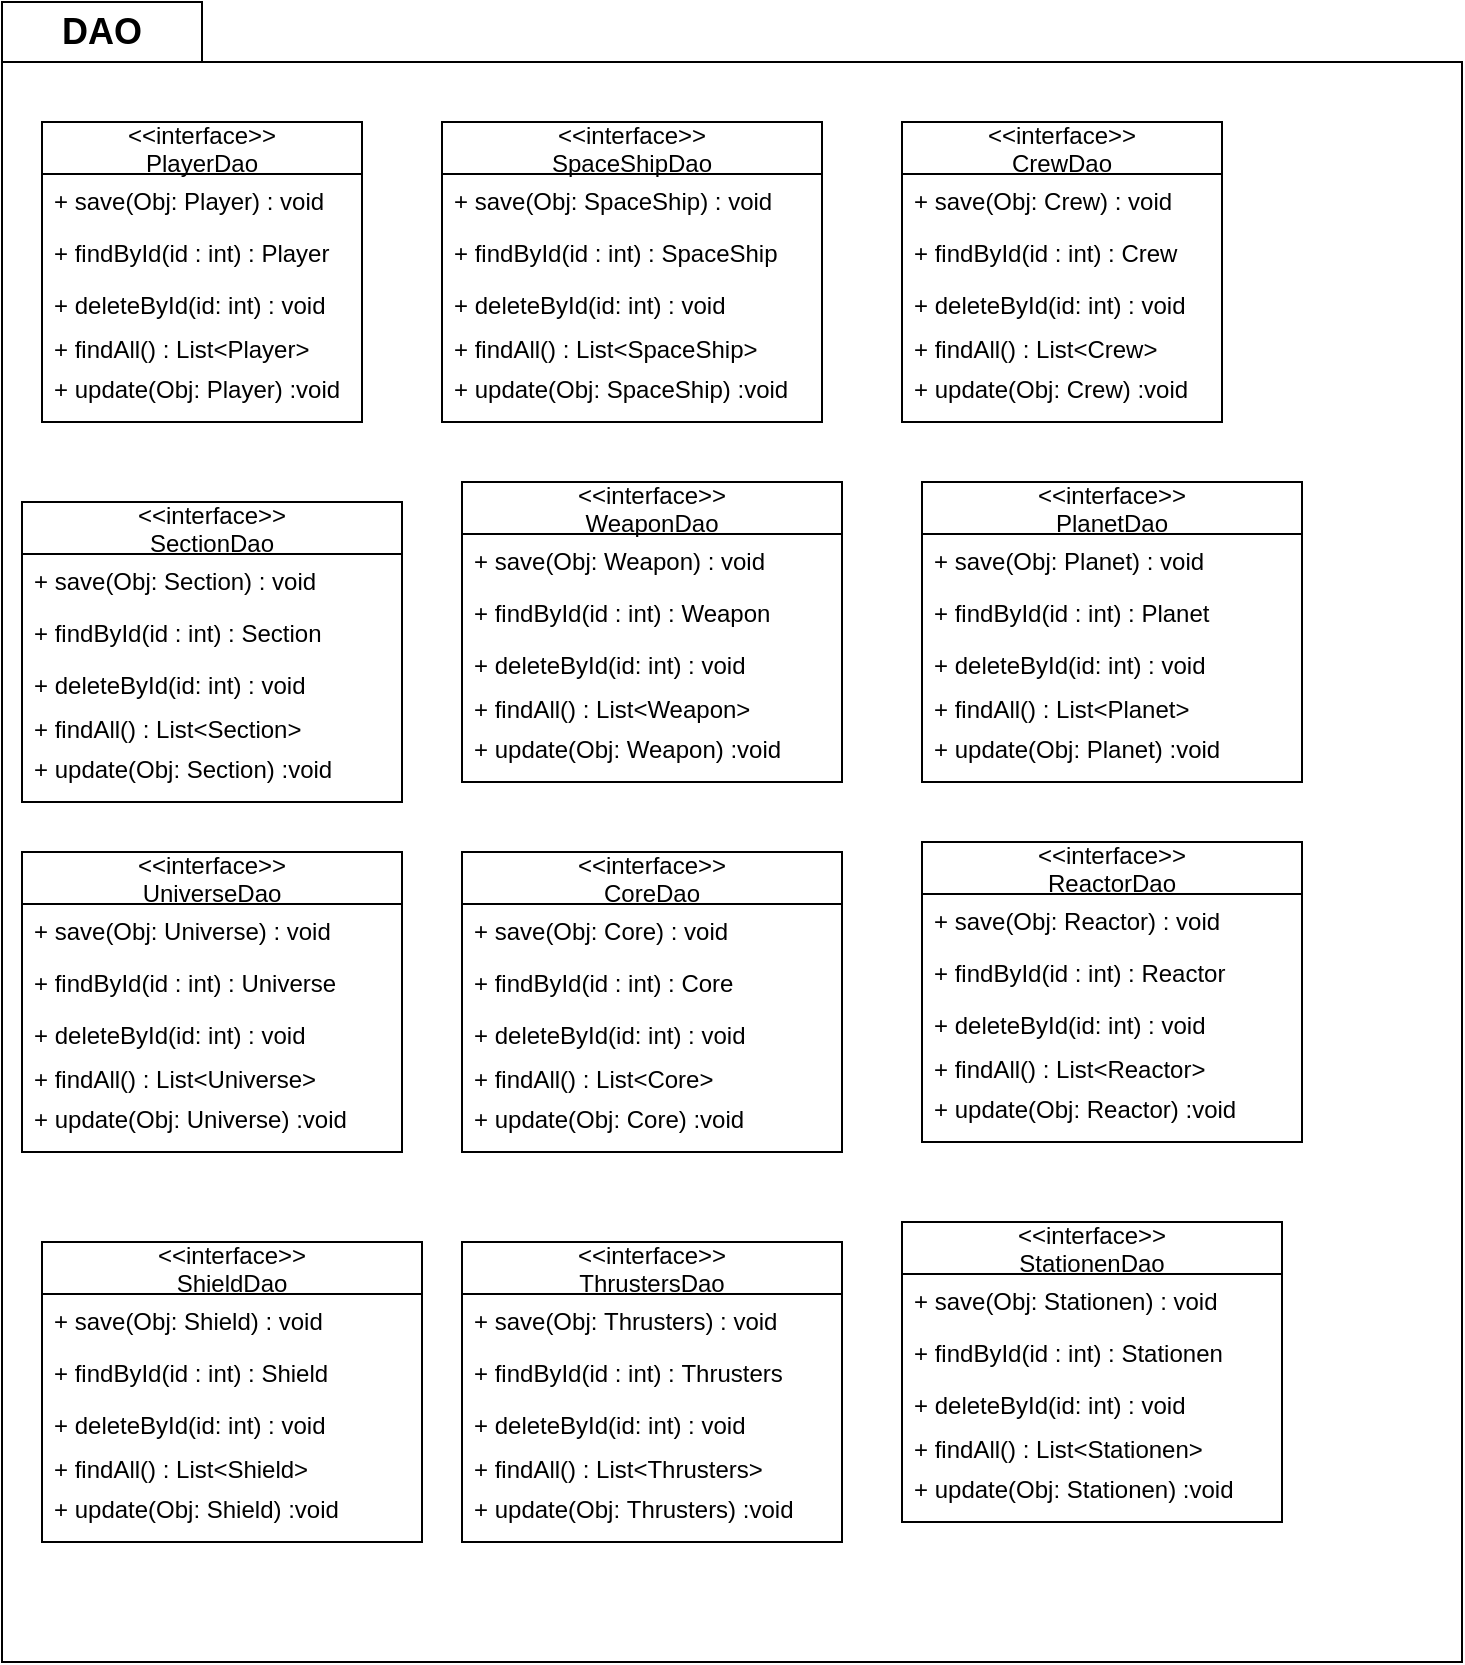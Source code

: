 <mxfile version="13.1.3" type="device"><diagram id="BsrB_bJeApxrmDA8ArAy" name="Page-1"><mxGraphModel dx="1422" dy="723" grid="1" gridSize="10" guides="1" tooltips="1" connect="1" arrows="1" fold="1" page="1" pageScale="1" pageWidth="827" pageHeight="1169" math="0" shadow="0"><root><mxCell id="0"/><mxCell id="1" parent="0"/><mxCell id="c1oh0bKNNekcCqTfImGM-4" value="" style="shape=folder;fontStyle=1;spacingTop=10;tabWidth=100;tabHeight=30;tabPosition=left;html=1;" parent="1" vertex="1"><mxGeometry x="20" y="10" width="730" height="830" as="geometry"/></mxCell><mxCell id="c1oh0bKNNekcCqTfImGM-6" value="&lt;&lt;interface&gt;&gt;&#10;PlayerDao" style="swimlane;fontStyle=0;childLayout=stackLayout;horizontal=1;startSize=26;fillColor=none;horizontalStack=0;resizeParent=1;resizeParentMax=0;resizeLast=0;collapsible=1;marginBottom=0;" parent="1" vertex="1"><mxGeometry x="40" y="70" width="160" height="150" as="geometry"/></mxCell><mxCell id="c1oh0bKNNekcCqTfImGM-7" value="+ save(Obj: Player) : void" style="text;strokeColor=none;fillColor=none;align=left;verticalAlign=top;spacingLeft=4;spacingRight=4;overflow=hidden;rotatable=0;points=[[0,0.5],[1,0.5]];portConstraint=eastwest;" parent="c1oh0bKNNekcCqTfImGM-6" vertex="1"><mxGeometry y="26" width="160" height="26" as="geometry"/></mxCell><mxCell id="c1oh0bKNNekcCqTfImGM-8" value="+ findById(id : int) : Player" style="text;strokeColor=none;fillColor=none;align=left;verticalAlign=top;spacingLeft=4;spacingRight=4;overflow=hidden;rotatable=0;points=[[0,0.5],[1,0.5]];portConstraint=eastwest;" parent="c1oh0bKNNekcCqTfImGM-6" vertex="1"><mxGeometry y="52" width="160" height="26" as="geometry"/></mxCell><mxCell id="c1oh0bKNNekcCqTfImGM-9" value="+ deleteById(id: int) : void&#10;" style="text;strokeColor=none;fillColor=none;align=left;verticalAlign=top;spacingLeft=4;spacingRight=4;overflow=hidden;rotatable=0;points=[[0,0.5],[1,0.5]];portConstraint=eastwest;" parent="c1oh0bKNNekcCqTfImGM-6" vertex="1"><mxGeometry y="78" width="160" height="22" as="geometry"/></mxCell><mxCell id="c1oh0bKNNekcCqTfImGM-10" value="+ findAll() : List&lt;Player&gt;&#10;" style="text;strokeColor=none;fillColor=none;align=left;verticalAlign=top;spacingLeft=4;spacingRight=4;overflow=hidden;rotatable=0;points=[[0,0.5],[1,0.5]];portConstraint=eastwest;" parent="c1oh0bKNNekcCqTfImGM-6" vertex="1"><mxGeometry y="100" width="160" height="20" as="geometry"/></mxCell><mxCell id="c1oh0bKNNekcCqTfImGM-11" value="+ update(Obj: Player) :void&#10;" style="text;strokeColor=none;fillColor=none;align=left;verticalAlign=top;spacingLeft=4;spacingRight=4;overflow=hidden;rotatable=0;points=[[0,0.5],[1,0.5]];portConstraint=eastwest;" parent="c1oh0bKNNekcCqTfImGM-6" vertex="1"><mxGeometry y="120" width="160" height="30" as="geometry"/></mxCell><mxCell id="c1oh0bKNNekcCqTfImGM-12" value="&lt;&lt;interface&gt;&gt;&#10;SpaceShipDao" style="swimlane;fontStyle=0;childLayout=stackLayout;horizontal=1;startSize=26;fillColor=none;horizontalStack=0;resizeParent=1;resizeParentMax=0;resizeLast=0;collapsible=1;marginBottom=0;" parent="1" vertex="1"><mxGeometry x="240" y="70" width="190" height="150" as="geometry"/></mxCell><mxCell id="c1oh0bKNNekcCqTfImGM-13" value="+ save(Obj: SpaceShip) : void" style="text;strokeColor=none;fillColor=none;align=left;verticalAlign=top;spacingLeft=4;spacingRight=4;overflow=hidden;rotatable=0;points=[[0,0.5],[1,0.5]];portConstraint=eastwest;" parent="c1oh0bKNNekcCqTfImGM-12" vertex="1"><mxGeometry y="26" width="190" height="26" as="geometry"/></mxCell><mxCell id="c1oh0bKNNekcCqTfImGM-14" value="+ findById(id : int) : SpaceShip" style="text;strokeColor=none;fillColor=none;align=left;verticalAlign=top;spacingLeft=4;spacingRight=4;overflow=hidden;rotatable=0;points=[[0,0.5],[1,0.5]];portConstraint=eastwest;" parent="c1oh0bKNNekcCqTfImGM-12" vertex="1"><mxGeometry y="52" width="190" height="26" as="geometry"/></mxCell><mxCell id="c1oh0bKNNekcCqTfImGM-15" value="+ deleteById(id: int) : void&#10;" style="text;strokeColor=none;fillColor=none;align=left;verticalAlign=top;spacingLeft=4;spacingRight=4;overflow=hidden;rotatable=0;points=[[0,0.5],[1,0.5]];portConstraint=eastwest;" parent="c1oh0bKNNekcCqTfImGM-12" vertex="1"><mxGeometry y="78" width="190" height="22" as="geometry"/></mxCell><mxCell id="c1oh0bKNNekcCqTfImGM-16" value="+ findAll() : List&lt;SpaceShip&gt;&#10;" style="text;strokeColor=none;fillColor=none;align=left;verticalAlign=top;spacingLeft=4;spacingRight=4;overflow=hidden;rotatable=0;points=[[0,0.5],[1,0.5]];portConstraint=eastwest;" parent="c1oh0bKNNekcCqTfImGM-12" vertex="1"><mxGeometry y="100" width="190" height="20" as="geometry"/></mxCell><mxCell id="c1oh0bKNNekcCqTfImGM-17" value="+ update(Obj: SpaceShip) :void&#10;" style="text;strokeColor=none;fillColor=none;align=left;verticalAlign=top;spacingLeft=4;spacingRight=4;overflow=hidden;rotatable=0;points=[[0,0.5],[1,0.5]];portConstraint=eastwest;" parent="c1oh0bKNNekcCqTfImGM-12" vertex="1"><mxGeometry y="120" width="190" height="30" as="geometry"/></mxCell><mxCell id="c1oh0bKNNekcCqTfImGM-18" value="&lt;&lt;interface&gt;&gt;&#10;CrewDao" style="swimlane;fontStyle=0;childLayout=stackLayout;horizontal=1;startSize=26;fillColor=none;horizontalStack=0;resizeParent=1;resizeParentMax=0;resizeLast=0;collapsible=1;marginBottom=0;" parent="1" vertex="1"><mxGeometry x="470" y="70" width="160" height="150" as="geometry"/></mxCell><mxCell id="c1oh0bKNNekcCqTfImGM-19" value="+ save(Obj: Crew) : void" style="text;strokeColor=none;fillColor=none;align=left;verticalAlign=top;spacingLeft=4;spacingRight=4;overflow=hidden;rotatable=0;points=[[0,0.5],[1,0.5]];portConstraint=eastwest;" parent="c1oh0bKNNekcCqTfImGM-18" vertex="1"><mxGeometry y="26" width="160" height="26" as="geometry"/></mxCell><mxCell id="c1oh0bKNNekcCqTfImGM-20" value="+ findById(id : int) : Crew" style="text;strokeColor=none;fillColor=none;align=left;verticalAlign=top;spacingLeft=4;spacingRight=4;overflow=hidden;rotatable=0;points=[[0,0.5],[1,0.5]];portConstraint=eastwest;" parent="c1oh0bKNNekcCqTfImGM-18" vertex="1"><mxGeometry y="52" width="160" height="26" as="geometry"/></mxCell><mxCell id="c1oh0bKNNekcCqTfImGM-21" value="+ deleteById(id: int) : void&#10;" style="text;strokeColor=none;fillColor=none;align=left;verticalAlign=top;spacingLeft=4;spacingRight=4;overflow=hidden;rotatable=0;points=[[0,0.5],[1,0.5]];portConstraint=eastwest;" parent="c1oh0bKNNekcCqTfImGM-18" vertex="1"><mxGeometry y="78" width="160" height="22" as="geometry"/></mxCell><mxCell id="c1oh0bKNNekcCqTfImGM-22" value="+ findAll() : List&lt;Crew&gt;&#10;" style="text;strokeColor=none;fillColor=none;align=left;verticalAlign=top;spacingLeft=4;spacingRight=4;overflow=hidden;rotatable=0;points=[[0,0.5],[1,0.5]];portConstraint=eastwest;" parent="c1oh0bKNNekcCqTfImGM-18" vertex="1"><mxGeometry y="100" width="160" height="20" as="geometry"/></mxCell><mxCell id="c1oh0bKNNekcCqTfImGM-23" value="+ update(Obj: Crew) :void&#10;" style="text;strokeColor=none;fillColor=none;align=left;verticalAlign=top;spacingLeft=4;spacingRight=4;overflow=hidden;rotatable=0;points=[[0,0.5],[1,0.5]];portConstraint=eastwest;" parent="c1oh0bKNNekcCqTfImGM-18" vertex="1"><mxGeometry y="120" width="160" height="30" as="geometry"/></mxCell><mxCell id="c1oh0bKNNekcCqTfImGM-30" value="&lt;&lt;interface&gt;&gt;&#10;SectionDao" style="swimlane;fontStyle=0;childLayout=stackLayout;horizontal=1;startSize=26;fillColor=none;horizontalStack=0;resizeParent=1;resizeParentMax=0;resizeLast=0;collapsible=1;marginBottom=0;" parent="1" vertex="1"><mxGeometry x="30" y="260" width="190" height="150" as="geometry"/></mxCell><mxCell id="c1oh0bKNNekcCqTfImGM-31" value="+ save(Obj: Section) : void" style="text;strokeColor=none;fillColor=none;align=left;verticalAlign=top;spacingLeft=4;spacingRight=4;overflow=hidden;rotatable=0;points=[[0,0.5],[1,0.5]];portConstraint=eastwest;" parent="c1oh0bKNNekcCqTfImGM-30" vertex="1"><mxGeometry y="26" width="190" height="26" as="geometry"/></mxCell><mxCell id="c1oh0bKNNekcCqTfImGM-32" value="+ findById(id : int) : Section" style="text;strokeColor=none;fillColor=none;align=left;verticalAlign=top;spacingLeft=4;spacingRight=4;overflow=hidden;rotatable=0;points=[[0,0.5],[1,0.5]];portConstraint=eastwest;" parent="c1oh0bKNNekcCqTfImGM-30" vertex="1"><mxGeometry y="52" width="190" height="26" as="geometry"/></mxCell><mxCell id="c1oh0bKNNekcCqTfImGM-33" value="+ deleteById(id: int) : void&#10;" style="text;strokeColor=none;fillColor=none;align=left;verticalAlign=top;spacingLeft=4;spacingRight=4;overflow=hidden;rotatable=0;points=[[0,0.5],[1,0.5]];portConstraint=eastwest;" parent="c1oh0bKNNekcCqTfImGM-30" vertex="1"><mxGeometry y="78" width="190" height="22" as="geometry"/></mxCell><mxCell id="c1oh0bKNNekcCqTfImGM-34" value="+ findAll() : List&lt;Section&gt;&#10;" style="text;strokeColor=none;fillColor=none;align=left;verticalAlign=top;spacingLeft=4;spacingRight=4;overflow=hidden;rotatable=0;points=[[0,0.5],[1,0.5]];portConstraint=eastwest;" parent="c1oh0bKNNekcCqTfImGM-30" vertex="1"><mxGeometry y="100" width="190" height="20" as="geometry"/></mxCell><mxCell id="c1oh0bKNNekcCqTfImGM-35" value="+ update(Obj: Section) :void&#10;" style="text;strokeColor=none;fillColor=none;align=left;verticalAlign=top;spacingLeft=4;spacingRight=4;overflow=hidden;rotatable=0;points=[[0,0.5],[1,0.5]];portConstraint=eastwest;" parent="c1oh0bKNNekcCqTfImGM-30" vertex="1"><mxGeometry y="120" width="190" height="30" as="geometry"/></mxCell><mxCell id="c1oh0bKNNekcCqTfImGM-36" value="&lt;&lt;interface&gt;&gt;&#10;WeaponDao" style="swimlane;fontStyle=0;childLayout=stackLayout;horizontal=1;startSize=26;fillColor=none;horizontalStack=0;resizeParent=1;resizeParentMax=0;resizeLast=0;collapsible=1;marginBottom=0;" parent="1" vertex="1"><mxGeometry x="250" y="250" width="190" height="150" as="geometry"/></mxCell><mxCell id="c1oh0bKNNekcCqTfImGM-37" value="+ save(Obj: Weapon) : void" style="text;strokeColor=none;fillColor=none;align=left;verticalAlign=top;spacingLeft=4;spacingRight=4;overflow=hidden;rotatable=0;points=[[0,0.5],[1,0.5]];portConstraint=eastwest;" parent="c1oh0bKNNekcCqTfImGM-36" vertex="1"><mxGeometry y="26" width="190" height="26" as="geometry"/></mxCell><mxCell id="c1oh0bKNNekcCqTfImGM-38" value="+ findById(id : int) : Weapon" style="text;strokeColor=none;fillColor=none;align=left;verticalAlign=top;spacingLeft=4;spacingRight=4;overflow=hidden;rotatable=0;points=[[0,0.5],[1,0.5]];portConstraint=eastwest;" parent="c1oh0bKNNekcCqTfImGM-36" vertex="1"><mxGeometry y="52" width="190" height="26" as="geometry"/></mxCell><mxCell id="c1oh0bKNNekcCqTfImGM-39" value="+ deleteById(id: int) : void&#10;" style="text;strokeColor=none;fillColor=none;align=left;verticalAlign=top;spacingLeft=4;spacingRight=4;overflow=hidden;rotatable=0;points=[[0,0.5],[1,0.5]];portConstraint=eastwest;" parent="c1oh0bKNNekcCqTfImGM-36" vertex="1"><mxGeometry y="78" width="190" height="22" as="geometry"/></mxCell><mxCell id="c1oh0bKNNekcCqTfImGM-40" value="+ findAll() : List&lt;Weapon&gt;&#10;" style="text;strokeColor=none;fillColor=none;align=left;verticalAlign=top;spacingLeft=4;spacingRight=4;overflow=hidden;rotatable=0;points=[[0,0.5],[1,0.5]];portConstraint=eastwest;" parent="c1oh0bKNNekcCqTfImGM-36" vertex="1"><mxGeometry y="100" width="190" height="20" as="geometry"/></mxCell><mxCell id="c1oh0bKNNekcCqTfImGM-41" value="+ update(Obj: Weapon) :void&#10;" style="text;strokeColor=none;fillColor=none;align=left;verticalAlign=top;spacingLeft=4;spacingRight=4;overflow=hidden;rotatable=0;points=[[0,0.5],[1,0.5]];portConstraint=eastwest;" parent="c1oh0bKNNekcCqTfImGM-36" vertex="1"><mxGeometry y="120" width="190" height="30" as="geometry"/></mxCell><mxCell id="c1oh0bKNNekcCqTfImGM-42" value="&lt;&lt;interface&gt;&gt;&#10;PlanetDao" style="swimlane;fontStyle=0;childLayout=stackLayout;horizontal=1;startSize=26;fillColor=none;horizontalStack=0;resizeParent=1;resizeParentMax=0;resizeLast=0;collapsible=1;marginBottom=0;" parent="1" vertex="1"><mxGeometry x="480" y="250" width="190" height="150" as="geometry"/></mxCell><mxCell id="c1oh0bKNNekcCqTfImGM-43" value="+ save(Obj: Planet) : void" style="text;strokeColor=none;fillColor=none;align=left;verticalAlign=top;spacingLeft=4;spacingRight=4;overflow=hidden;rotatable=0;points=[[0,0.5],[1,0.5]];portConstraint=eastwest;" parent="c1oh0bKNNekcCqTfImGM-42" vertex="1"><mxGeometry y="26" width="190" height="26" as="geometry"/></mxCell><mxCell id="c1oh0bKNNekcCqTfImGM-44" value="+ findById(id : int) : Planet" style="text;strokeColor=none;fillColor=none;align=left;verticalAlign=top;spacingLeft=4;spacingRight=4;overflow=hidden;rotatable=0;points=[[0,0.5],[1,0.5]];portConstraint=eastwest;" parent="c1oh0bKNNekcCqTfImGM-42" vertex="1"><mxGeometry y="52" width="190" height="26" as="geometry"/></mxCell><mxCell id="c1oh0bKNNekcCqTfImGM-45" value="+ deleteById(id: int) : void&#10;" style="text;strokeColor=none;fillColor=none;align=left;verticalAlign=top;spacingLeft=4;spacingRight=4;overflow=hidden;rotatable=0;points=[[0,0.5],[1,0.5]];portConstraint=eastwest;" parent="c1oh0bKNNekcCqTfImGM-42" vertex="1"><mxGeometry y="78" width="190" height="22" as="geometry"/></mxCell><mxCell id="c1oh0bKNNekcCqTfImGM-46" value="+ findAll() : List&lt;Planet&gt;&#10;" style="text;strokeColor=none;fillColor=none;align=left;verticalAlign=top;spacingLeft=4;spacingRight=4;overflow=hidden;rotatable=0;points=[[0,0.5],[1,0.5]];portConstraint=eastwest;" parent="c1oh0bKNNekcCqTfImGM-42" vertex="1"><mxGeometry y="100" width="190" height="20" as="geometry"/></mxCell><mxCell id="c1oh0bKNNekcCqTfImGM-47" value="+ update(Obj: Planet) :void&#10;" style="text;strokeColor=none;fillColor=none;align=left;verticalAlign=top;spacingLeft=4;spacingRight=4;overflow=hidden;rotatable=0;points=[[0,0.5],[1,0.5]];portConstraint=eastwest;" parent="c1oh0bKNNekcCqTfImGM-42" vertex="1"><mxGeometry y="120" width="190" height="30" as="geometry"/></mxCell><mxCell id="c1oh0bKNNekcCqTfImGM-49" value="&lt;&lt;interface&gt;&gt;&#10;UniverseDao" style="swimlane;fontStyle=0;childLayout=stackLayout;horizontal=1;startSize=26;fillColor=none;horizontalStack=0;resizeParent=1;resizeParentMax=0;resizeLast=0;collapsible=1;marginBottom=0;" parent="1" vertex="1"><mxGeometry x="30" y="435" width="190" height="150" as="geometry"/></mxCell><mxCell id="c1oh0bKNNekcCqTfImGM-50" value="+ save(Obj: Universe) : void" style="text;strokeColor=none;fillColor=none;align=left;verticalAlign=top;spacingLeft=4;spacingRight=4;overflow=hidden;rotatable=0;points=[[0,0.5],[1,0.5]];portConstraint=eastwest;" parent="c1oh0bKNNekcCqTfImGM-49" vertex="1"><mxGeometry y="26" width="190" height="26" as="geometry"/></mxCell><mxCell id="c1oh0bKNNekcCqTfImGM-51" value="+ findById(id : int) : Universe" style="text;strokeColor=none;fillColor=none;align=left;verticalAlign=top;spacingLeft=4;spacingRight=4;overflow=hidden;rotatable=0;points=[[0,0.5],[1,0.5]];portConstraint=eastwest;" parent="c1oh0bKNNekcCqTfImGM-49" vertex="1"><mxGeometry y="52" width="190" height="26" as="geometry"/></mxCell><mxCell id="c1oh0bKNNekcCqTfImGM-52" value="+ deleteById(id: int) : void&#10;" style="text;strokeColor=none;fillColor=none;align=left;verticalAlign=top;spacingLeft=4;spacingRight=4;overflow=hidden;rotatable=0;points=[[0,0.5],[1,0.5]];portConstraint=eastwest;" parent="c1oh0bKNNekcCqTfImGM-49" vertex="1"><mxGeometry y="78" width="190" height="22" as="geometry"/></mxCell><mxCell id="c1oh0bKNNekcCqTfImGM-53" value="+ findAll() : List&lt;Universe&gt;&#10;" style="text;strokeColor=none;fillColor=none;align=left;verticalAlign=top;spacingLeft=4;spacingRight=4;overflow=hidden;rotatable=0;points=[[0,0.5],[1,0.5]];portConstraint=eastwest;" parent="c1oh0bKNNekcCqTfImGM-49" vertex="1"><mxGeometry y="100" width="190" height="20" as="geometry"/></mxCell><mxCell id="c1oh0bKNNekcCqTfImGM-54" value="+ update(Obj: Universe) :void&#10;" style="text;strokeColor=none;fillColor=none;align=left;verticalAlign=top;spacingLeft=4;spacingRight=4;overflow=hidden;rotatable=0;points=[[0,0.5],[1,0.5]];portConstraint=eastwest;" parent="c1oh0bKNNekcCqTfImGM-49" vertex="1"><mxGeometry y="120" width="190" height="30" as="geometry"/></mxCell><mxCell id="c1oh0bKNNekcCqTfImGM-55" value="&lt;&lt;interface&gt;&gt;&#10;CoreDao" style="swimlane;fontStyle=0;childLayout=stackLayout;horizontal=1;startSize=26;fillColor=none;horizontalStack=0;resizeParent=1;resizeParentMax=0;resizeLast=0;collapsible=1;marginBottom=0;" parent="1" vertex="1"><mxGeometry x="250" y="435" width="190" height="150" as="geometry"/></mxCell><mxCell id="c1oh0bKNNekcCqTfImGM-56" value="+ save(Obj: Core) : void" style="text;strokeColor=none;fillColor=none;align=left;verticalAlign=top;spacingLeft=4;spacingRight=4;overflow=hidden;rotatable=0;points=[[0,0.5],[1,0.5]];portConstraint=eastwest;" parent="c1oh0bKNNekcCqTfImGM-55" vertex="1"><mxGeometry y="26" width="190" height="26" as="geometry"/></mxCell><mxCell id="c1oh0bKNNekcCqTfImGM-57" value="+ findById(id : int) : Core" style="text;strokeColor=none;fillColor=none;align=left;verticalAlign=top;spacingLeft=4;spacingRight=4;overflow=hidden;rotatable=0;points=[[0,0.5],[1,0.5]];portConstraint=eastwest;" parent="c1oh0bKNNekcCqTfImGM-55" vertex="1"><mxGeometry y="52" width="190" height="26" as="geometry"/></mxCell><mxCell id="c1oh0bKNNekcCqTfImGM-58" value="+ deleteById(id: int) : void&#10;" style="text;strokeColor=none;fillColor=none;align=left;verticalAlign=top;spacingLeft=4;spacingRight=4;overflow=hidden;rotatable=0;points=[[0,0.5],[1,0.5]];portConstraint=eastwest;" parent="c1oh0bKNNekcCqTfImGM-55" vertex="1"><mxGeometry y="78" width="190" height="22" as="geometry"/></mxCell><mxCell id="c1oh0bKNNekcCqTfImGM-59" value="+ findAll() : List&lt;Core&gt;&#10;" style="text;strokeColor=none;fillColor=none;align=left;verticalAlign=top;spacingLeft=4;spacingRight=4;overflow=hidden;rotatable=0;points=[[0,0.5],[1,0.5]];portConstraint=eastwest;" parent="c1oh0bKNNekcCqTfImGM-55" vertex="1"><mxGeometry y="100" width="190" height="20" as="geometry"/></mxCell><mxCell id="c1oh0bKNNekcCqTfImGM-60" value="+ update(Obj: Core) :void&#10;" style="text;strokeColor=none;fillColor=none;align=left;verticalAlign=top;spacingLeft=4;spacingRight=4;overflow=hidden;rotatable=0;points=[[0,0.5],[1,0.5]];portConstraint=eastwest;" parent="c1oh0bKNNekcCqTfImGM-55" vertex="1"><mxGeometry y="120" width="190" height="30" as="geometry"/></mxCell><mxCell id="c1oh0bKNNekcCqTfImGM-61" value="&lt;&lt;interface&gt;&gt;&#10;ReactorDao" style="swimlane;fontStyle=0;childLayout=stackLayout;horizontal=1;startSize=26;fillColor=none;horizontalStack=0;resizeParent=1;resizeParentMax=0;resizeLast=0;collapsible=1;marginBottom=0;" parent="1" vertex="1"><mxGeometry x="480" y="430" width="190" height="150" as="geometry"/></mxCell><mxCell id="c1oh0bKNNekcCqTfImGM-62" value="+ save(Obj: Reactor) : void" style="text;strokeColor=none;fillColor=none;align=left;verticalAlign=top;spacingLeft=4;spacingRight=4;overflow=hidden;rotatable=0;points=[[0,0.5],[1,0.5]];portConstraint=eastwest;" parent="c1oh0bKNNekcCqTfImGM-61" vertex="1"><mxGeometry y="26" width="190" height="26" as="geometry"/></mxCell><mxCell id="c1oh0bKNNekcCqTfImGM-63" value="+ findById(id : int) : Reactor" style="text;strokeColor=none;fillColor=none;align=left;verticalAlign=top;spacingLeft=4;spacingRight=4;overflow=hidden;rotatable=0;points=[[0,0.5],[1,0.5]];portConstraint=eastwest;" parent="c1oh0bKNNekcCqTfImGM-61" vertex="1"><mxGeometry y="52" width="190" height="26" as="geometry"/></mxCell><mxCell id="c1oh0bKNNekcCqTfImGM-64" value="+ deleteById(id: int) : void&#10;" style="text;strokeColor=none;fillColor=none;align=left;verticalAlign=top;spacingLeft=4;spacingRight=4;overflow=hidden;rotatable=0;points=[[0,0.5],[1,0.5]];portConstraint=eastwest;" parent="c1oh0bKNNekcCqTfImGM-61" vertex="1"><mxGeometry y="78" width="190" height="22" as="geometry"/></mxCell><mxCell id="c1oh0bKNNekcCqTfImGM-65" value="+ findAll() : List&lt;Reactor&gt;&#10;" style="text;strokeColor=none;fillColor=none;align=left;verticalAlign=top;spacingLeft=4;spacingRight=4;overflow=hidden;rotatable=0;points=[[0,0.5],[1,0.5]];portConstraint=eastwest;" parent="c1oh0bKNNekcCqTfImGM-61" vertex="1"><mxGeometry y="100" width="190" height="20" as="geometry"/></mxCell><mxCell id="c1oh0bKNNekcCqTfImGM-66" value="+ update(Obj: Reactor) :void&#10;" style="text;strokeColor=none;fillColor=none;align=left;verticalAlign=top;spacingLeft=4;spacingRight=4;overflow=hidden;rotatable=0;points=[[0,0.5],[1,0.5]];portConstraint=eastwest;" parent="c1oh0bKNNekcCqTfImGM-61" vertex="1"><mxGeometry y="120" width="190" height="30" as="geometry"/></mxCell><mxCell id="c1oh0bKNNekcCqTfImGM-67" value="&lt;&lt;interface&gt;&gt;&#10;ShieldDao" style="swimlane;fontStyle=0;childLayout=stackLayout;horizontal=1;startSize=26;fillColor=none;horizontalStack=0;resizeParent=1;resizeParentMax=0;resizeLast=0;collapsible=1;marginBottom=0;" parent="1" vertex="1"><mxGeometry x="40" y="630" width="190" height="150" as="geometry"/></mxCell><mxCell id="c1oh0bKNNekcCqTfImGM-68" value="+ save(Obj: Shield) : void" style="text;strokeColor=none;fillColor=none;align=left;verticalAlign=top;spacingLeft=4;spacingRight=4;overflow=hidden;rotatable=0;points=[[0,0.5],[1,0.5]];portConstraint=eastwest;" parent="c1oh0bKNNekcCqTfImGM-67" vertex="1"><mxGeometry y="26" width="190" height="26" as="geometry"/></mxCell><mxCell id="c1oh0bKNNekcCqTfImGM-69" value="+ findById(id : int) : Shield" style="text;strokeColor=none;fillColor=none;align=left;verticalAlign=top;spacingLeft=4;spacingRight=4;overflow=hidden;rotatable=0;points=[[0,0.5],[1,0.5]];portConstraint=eastwest;" parent="c1oh0bKNNekcCqTfImGM-67" vertex="1"><mxGeometry y="52" width="190" height="26" as="geometry"/></mxCell><mxCell id="c1oh0bKNNekcCqTfImGM-70" value="+ deleteById(id: int) : void&#10;" style="text;strokeColor=none;fillColor=none;align=left;verticalAlign=top;spacingLeft=4;spacingRight=4;overflow=hidden;rotatable=0;points=[[0,0.5],[1,0.5]];portConstraint=eastwest;" parent="c1oh0bKNNekcCqTfImGM-67" vertex="1"><mxGeometry y="78" width="190" height="22" as="geometry"/></mxCell><mxCell id="c1oh0bKNNekcCqTfImGM-71" value="+ findAll() : List&lt;Shield&gt;&#10;" style="text;strokeColor=none;fillColor=none;align=left;verticalAlign=top;spacingLeft=4;spacingRight=4;overflow=hidden;rotatable=0;points=[[0,0.5],[1,0.5]];portConstraint=eastwest;" parent="c1oh0bKNNekcCqTfImGM-67" vertex="1"><mxGeometry y="100" width="190" height="20" as="geometry"/></mxCell><mxCell id="c1oh0bKNNekcCqTfImGM-72" value="+ update(Obj: Shield) :void&#10;" style="text;strokeColor=none;fillColor=none;align=left;verticalAlign=top;spacingLeft=4;spacingRight=4;overflow=hidden;rotatable=0;points=[[0,0.5],[1,0.5]];portConstraint=eastwest;" parent="c1oh0bKNNekcCqTfImGM-67" vertex="1"><mxGeometry y="120" width="190" height="30" as="geometry"/></mxCell><mxCell id="c1oh0bKNNekcCqTfImGM-73" value="&lt;&lt;interface&gt;&gt;&#10;ThrustersDao" style="swimlane;fontStyle=0;childLayout=stackLayout;horizontal=1;startSize=26;fillColor=none;horizontalStack=0;resizeParent=1;resizeParentMax=0;resizeLast=0;collapsible=1;marginBottom=0;" parent="1" vertex="1"><mxGeometry x="250" y="630" width="190" height="150" as="geometry"/></mxCell><mxCell id="c1oh0bKNNekcCqTfImGM-74" value="+ save(Obj: Thrusters) : void" style="text;strokeColor=none;fillColor=none;align=left;verticalAlign=top;spacingLeft=4;spacingRight=4;overflow=hidden;rotatable=0;points=[[0,0.5],[1,0.5]];portConstraint=eastwest;" parent="c1oh0bKNNekcCqTfImGM-73" vertex="1"><mxGeometry y="26" width="190" height="26" as="geometry"/></mxCell><mxCell id="c1oh0bKNNekcCqTfImGM-75" value="+ findById(id : int) : Thrusters" style="text;strokeColor=none;fillColor=none;align=left;verticalAlign=top;spacingLeft=4;spacingRight=4;overflow=hidden;rotatable=0;points=[[0,0.5],[1,0.5]];portConstraint=eastwest;" parent="c1oh0bKNNekcCqTfImGM-73" vertex="1"><mxGeometry y="52" width="190" height="26" as="geometry"/></mxCell><mxCell id="c1oh0bKNNekcCqTfImGM-76" value="+ deleteById(id: int) : void&#10;" style="text;strokeColor=none;fillColor=none;align=left;verticalAlign=top;spacingLeft=4;spacingRight=4;overflow=hidden;rotatable=0;points=[[0,0.5],[1,0.5]];portConstraint=eastwest;" parent="c1oh0bKNNekcCqTfImGM-73" vertex="1"><mxGeometry y="78" width="190" height="22" as="geometry"/></mxCell><mxCell id="c1oh0bKNNekcCqTfImGM-77" value="+ findAll() : List&lt;Thrusters&gt;&#10;" style="text;strokeColor=none;fillColor=none;align=left;verticalAlign=top;spacingLeft=4;spacingRight=4;overflow=hidden;rotatable=0;points=[[0,0.5],[1,0.5]];portConstraint=eastwest;" parent="c1oh0bKNNekcCqTfImGM-73" vertex="1"><mxGeometry y="100" width="190" height="20" as="geometry"/></mxCell><mxCell id="c1oh0bKNNekcCqTfImGM-78" value="+ update(Obj: Thrusters) :void&#10;" style="text;strokeColor=none;fillColor=none;align=left;verticalAlign=top;spacingLeft=4;spacingRight=4;overflow=hidden;rotatable=0;points=[[0,0.5],[1,0.5]];portConstraint=eastwest;" parent="c1oh0bKNNekcCqTfImGM-73" vertex="1"><mxGeometry y="120" width="190" height="30" as="geometry"/></mxCell><mxCell id="c1oh0bKNNekcCqTfImGM-79" value="&lt;&lt;interface&gt;&gt;&#10;StationenDao" style="swimlane;fontStyle=0;childLayout=stackLayout;horizontal=1;startSize=26;fillColor=none;horizontalStack=0;resizeParent=1;resizeParentMax=0;resizeLast=0;collapsible=1;marginBottom=0;" parent="1" vertex="1"><mxGeometry x="470" y="620" width="190" height="150" as="geometry"/></mxCell><mxCell id="c1oh0bKNNekcCqTfImGM-80" value="+ save(Obj: Stationen) : void" style="text;strokeColor=none;fillColor=none;align=left;verticalAlign=top;spacingLeft=4;spacingRight=4;overflow=hidden;rotatable=0;points=[[0,0.5],[1,0.5]];portConstraint=eastwest;" parent="c1oh0bKNNekcCqTfImGM-79" vertex="1"><mxGeometry y="26" width="190" height="26" as="geometry"/></mxCell><mxCell id="c1oh0bKNNekcCqTfImGM-81" value="+ findById(id : int) : Stationen" style="text;strokeColor=none;fillColor=none;align=left;verticalAlign=top;spacingLeft=4;spacingRight=4;overflow=hidden;rotatable=0;points=[[0,0.5],[1,0.5]];portConstraint=eastwest;" parent="c1oh0bKNNekcCqTfImGM-79" vertex="1"><mxGeometry y="52" width="190" height="26" as="geometry"/></mxCell><mxCell id="c1oh0bKNNekcCqTfImGM-82" value="+ deleteById(id: int) : void&#10;" style="text;strokeColor=none;fillColor=none;align=left;verticalAlign=top;spacingLeft=4;spacingRight=4;overflow=hidden;rotatable=0;points=[[0,0.5],[1,0.5]];portConstraint=eastwest;" parent="c1oh0bKNNekcCqTfImGM-79" vertex="1"><mxGeometry y="78" width="190" height="22" as="geometry"/></mxCell><mxCell id="c1oh0bKNNekcCqTfImGM-83" value="+ findAll() : List&lt;Stationen&gt;&#10;" style="text;strokeColor=none;fillColor=none;align=left;verticalAlign=top;spacingLeft=4;spacingRight=4;overflow=hidden;rotatable=0;points=[[0,0.5],[1,0.5]];portConstraint=eastwest;" parent="c1oh0bKNNekcCqTfImGM-79" vertex="1"><mxGeometry y="100" width="190" height="20" as="geometry"/></mxCell><mxCell id="c1oh0bKNNekcCqTfImGM-84" value="+ update(Obj: Stationen) :void&#10;" style="text;strokeColor=none;fillColor=none;align=left;verticalAlign=top;spacingLeft=4;spacingRight=4;overflow=hidden;rotatable=0;points=[[0,0.5],[1,0.5]];portConstraint=eastwest;" parent="c1oh0bKNNekcCqTfImGM-79" vertex="1"><mxGeometry y="120" width="190" height="30" as="geometry"/></mxCell><mxCell id="uNZ3X1fCe7TE7MTBqsbC-1" value="&lt;b&gt;&lt;font style=&quot;font-size: 18px&quot;&gt;DAO&lt;/font&gt;&lt;/b&gt;" style="text;html=1;strokeColor=none;fillColor=none;align=center;verticalAlign=middle;whiteSpace=wrap;rounded=0;" vertex="1" parent="1"><mxGeometry x="50" y="20" width="40" height="10" as="geometry"/></mxCell></root></mxGraphModel></diagram></mxfile>